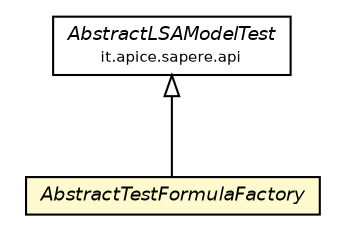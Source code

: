 #!/usr/local/bin/dot
#
# Class diagram 
# Generated by UmlGraph version 4.4 (http://www.spinellis.gr/sw/umlgraph)
#

digraph G {
	edge [fontname="Helvetica",fontsize=10,labelfontname="Helvetica",labelfontsize=10];
	node [fontname="Helvetica",fontsize=10,shape=plaintext];
	// it.apice.sapere.api.AbstractLSAModelTest
	c419 [label=<<table border="0" cellborder="1" cellspacing="0" cellpadding="2" port="p" href="../../AbstractLSAModelTest.html">
		<tr><td><table border="0" cellspacing="0" cellpadding="1">
			<tr><td><font face="Helvetica-Oblique"> AbstractLSAModelTest </font></td></tr>
			<tr><td><font point-size="7.0"> it.apice.sapere.api </font></td></tr>
		</table></td></tr>
		</table>>, fontname="Helvetica", fontcolor="black", fontsize=9.0];
	// it.apice.sapere.api.ecolaws.formulas.AbstractTestFormulaFactory
	c421 [label=<<table border="0" cellborder="1" cellspacing="0" cellpadding="2" port="p" bgcolor="lemonChiffon" href="./AbstractTestFormulaFactory.html">
		<tr><td><table border="0" cellspacing="0" cellpadding="1">
			<tr><td><font face="Helvetica-Oblique"> AbstractTestFormulaFactory </font></td></tr>
		</table></td></tr>
		</table>>, fontname="Helvetica", fontcolor="black", fontsize=9.0];
	//it.apice.sapere.api.ecolaws.formulas.AbstractTestFormulaFactory extends it.apice.sapere.api.AbstractLSAModelTest
	c419:p -> c421:p [dir=back,arrowtail=empty];
}

